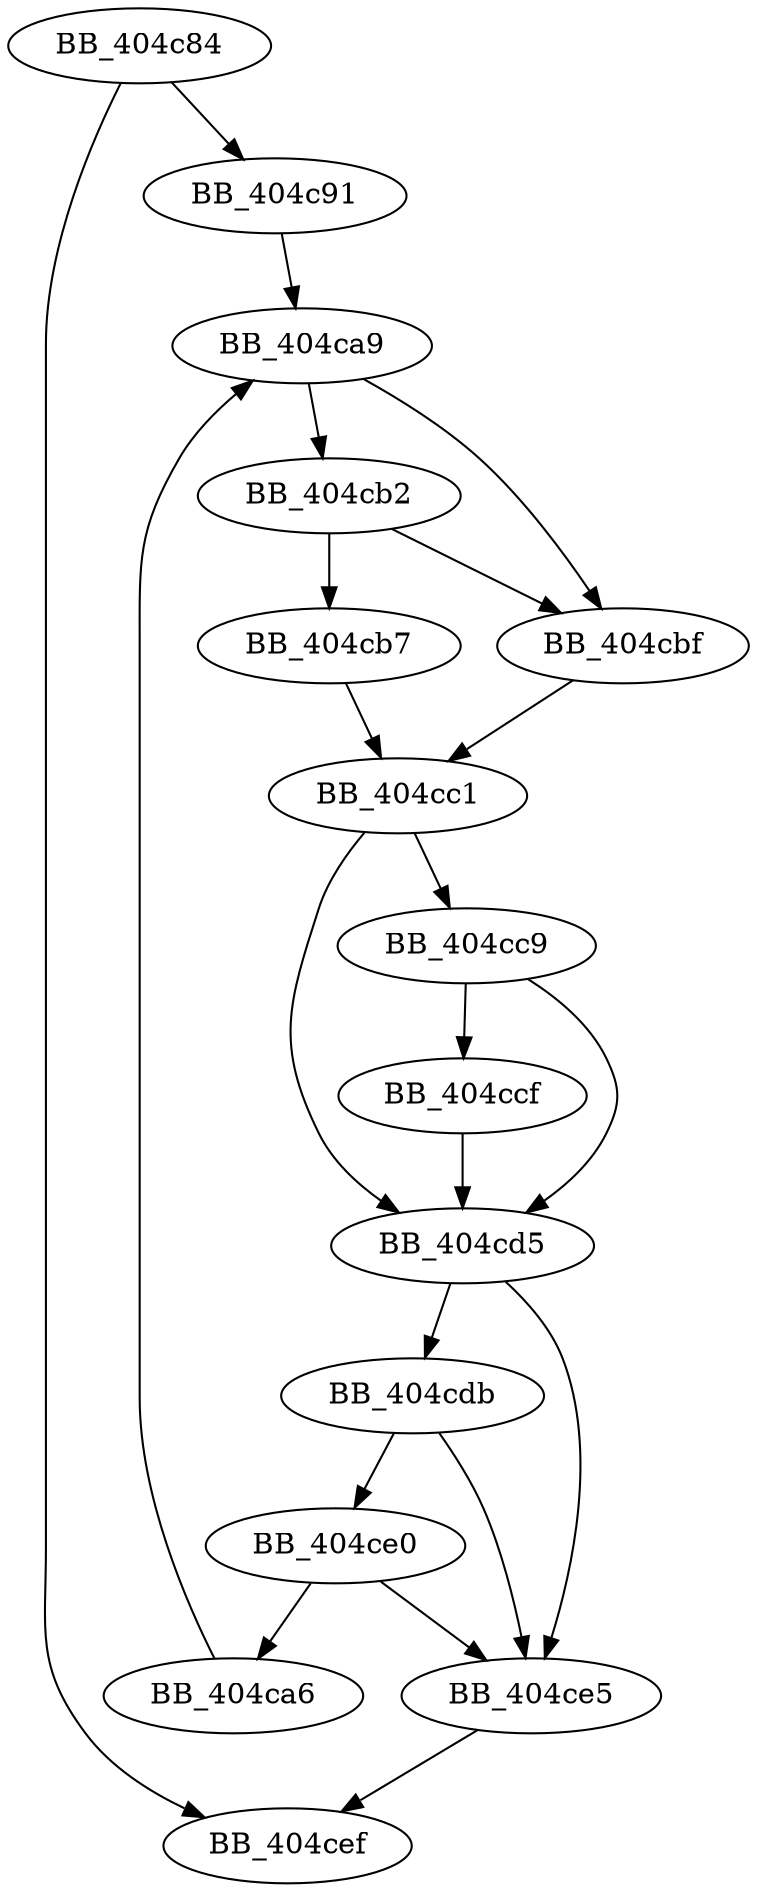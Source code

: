 DiGraph ___wcsnicmp_ascii{
BB_404c84->BB_404c91
BB_404c84->BB_404cef
BB_404c91->BB_404ca9
BB_404ca6->BB_404ca9
BB_404ca9->BB_404cb2
BB_404ca9->BB_404cbf
BB_404cb2->BB_404cb7
BB_404cb2->BB_404cbf
BB_404cb7->BB_404cc1
BB_404cbf->BB_404cc1
BB_404cc1->BB_404cc9
BB_404cc1->BB_404cd5
BB_404cc9->BB_404ccf
BB_404cc9->BB_404cd5
BB_404ccf->BB_404cd5
BB_404cd5->BB_404cdb
BB_404cd5->BB_404ce5
BB_404cdb->BB_404ce0
BB_404cdb->BB_404ce5
BB_404ce0->BB_404ca6
BB_404ce0->BB_404ce5
BB_404ce5->BB_404cef
}
